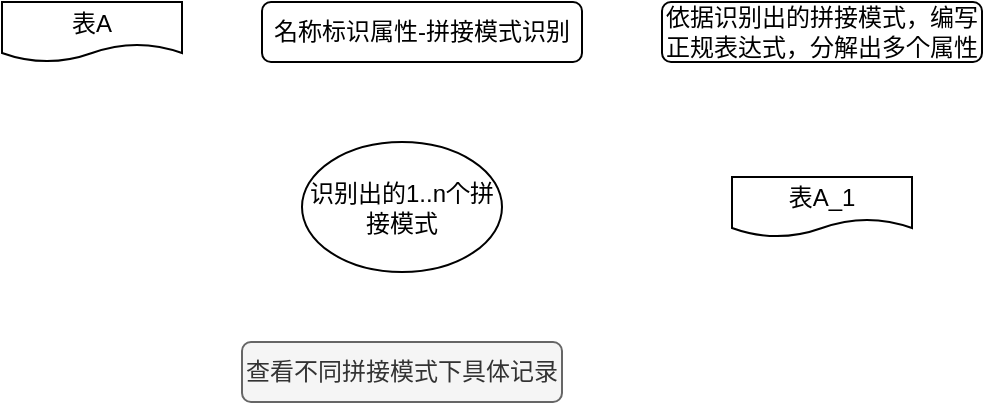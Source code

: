 <mxfile version="11.1.1" type="github"><diagram id="E-4u8vQTKyYaC0MqIlAj" name="Page-1"><mxGraphModel dx="925" dy="518" grid="1" gridSize="10" guides="1" tooltips="1" connect="1" arrows="1" fold="1" page="1" pageScale="1" pageWidth="827" pageHeight="1169" math="0" shadow="0"><root><mxCell id="0"/><mxCell id="1" parent="0"/><mxCell id="fR0GSxO4WMHdCQLGAl_2-1" value="表A" style="shape=document;whiteSpace=wrap;html=1;boundedLbl=1;" parent="1" vertex="1"><mxGeometry x="110" y="100" width="90" height="30" as="geometry"/></mxCell><mxCell id="fR0GSxO4WMHdCQLGAl_2-2" value="名称标识属性-拼接模式识别" style="rounded=1;whiteSpace=wrap;html=1;" parent="1" vertex="1"><mxGeometry x="240" y="100" width="160" height="30" as="geometry"/></mxCell><mxCell id="fR0GSxO4WMHdCQLGAl_2-3" value="依据识别出的拼接模式，编写正规表达式，分解出多个属性" style="rounded=1;whiteSpace=wrap;html=1;" parent="1" vertex="1"><mxGeometry x="440" y="100" width="160" height="30" as="geometry"/></mxCell><mxCell id="fR0GSxO4WMHdCQLGAl_2-4" value="识别出的1..n个拼接模式" style="ellipse;whiteSpace=wrap;html=1;" parent="1" vertex="1"><mxGeometry x="260" y="170" width="100" height="65" as="geometry"/></mxCell><mxCell id="pXslwlNZSTMO3jL8fzz7-2" value="查看不同拼接模式下具体记录" style="rounded=1;whiteSpace=wrap;html=1;fillColor=#f5f5f5;strokeColor=#666666;fontColor=#333333;" vertex="1" parent="1"><mxGeometry x="230" y="270" width="160" height="30" as="geometry"/></mxCell><mxCell id="pXslwlNZSTMO3jL8fzz7-3" value="表A_1" style="shape=document;whiteSpace=wrap;html=1;boundedLbl=1;" vertex="1" parent="1"><mxGeometry x="475" y="187.5" width="90" height="30" as="geometry"/></mxCell></root></mxGraphModel></diagram></mxfile>